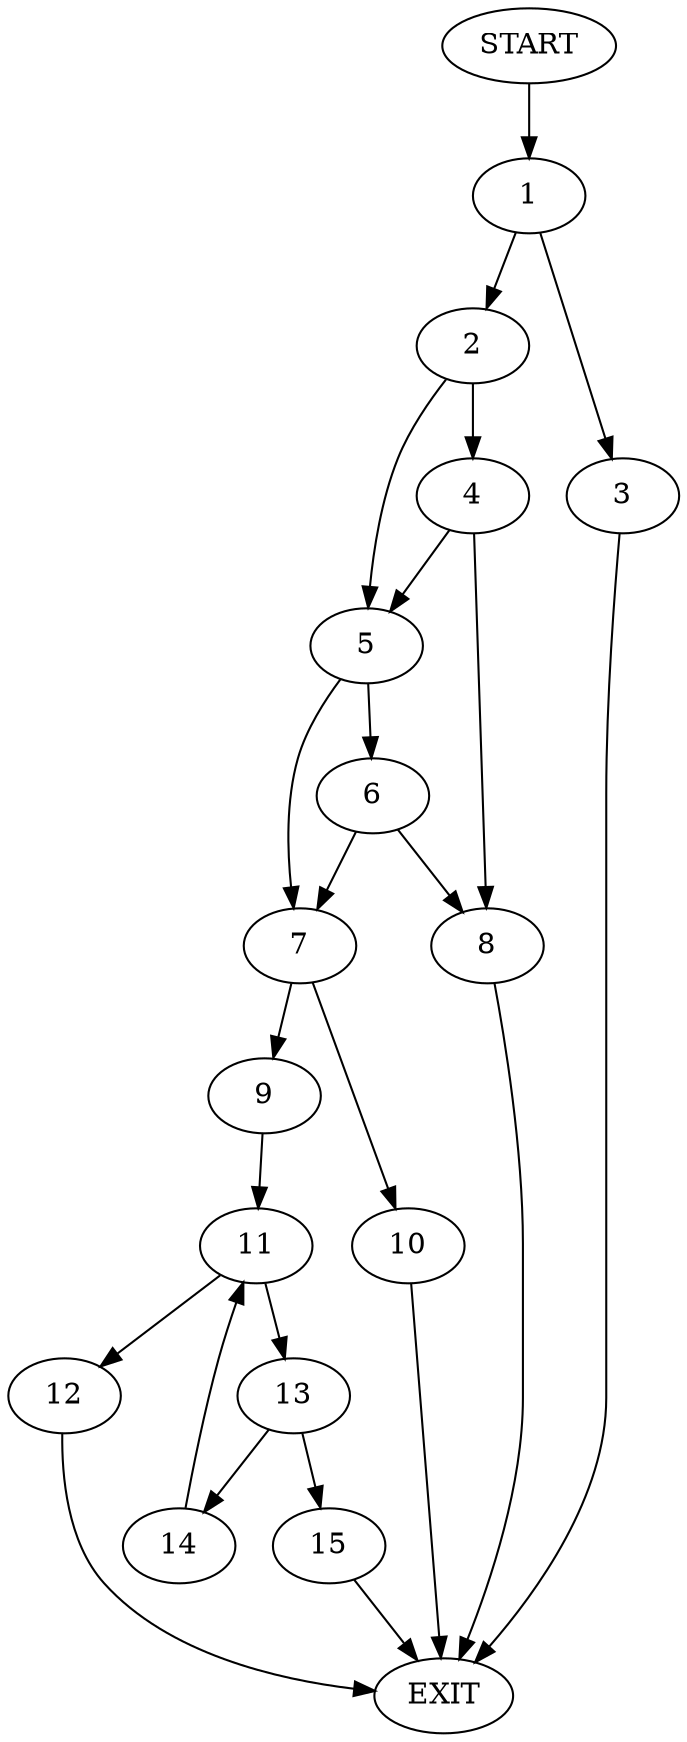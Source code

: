 digraph {
0 [label="START"]
16 [label="EXIT"]
0 -> 1
1 -> 2
1 -> 3
2 -> 4
2 -> 5
3 -> 16
5 -> 6
5 -> 7
4 -> 5
4 -> 8
8 -> 16
7 -> 9
7 -> 10
6 -> 8
6 -> 7
10 -> 16
9 -> 11
11 -> 12
11 -> 13
12 -> 16
13 -> 14
13 -> 15
15 -> 16
14 -> 11
}

